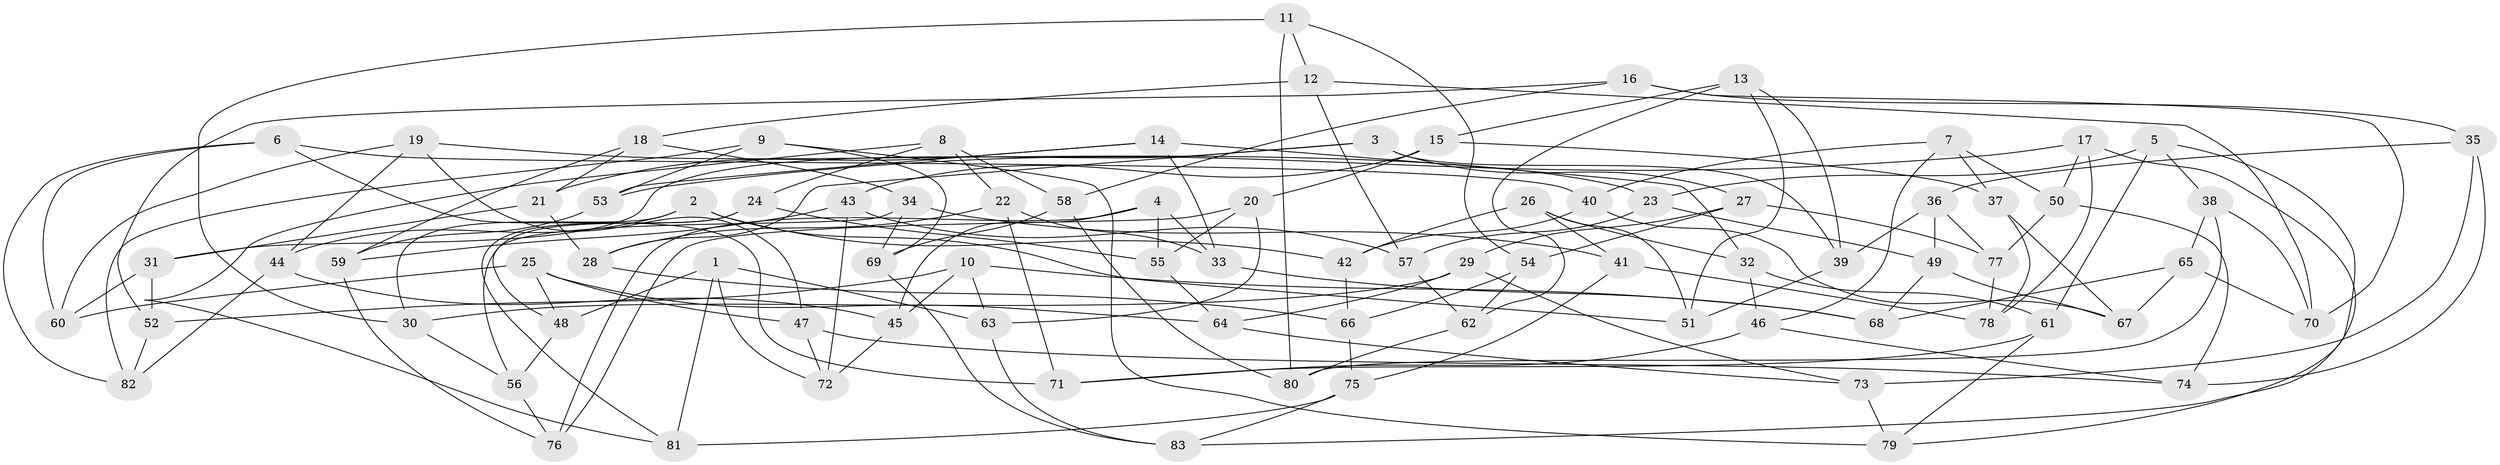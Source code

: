 // Generated by graph-tools (version 1.1) at 2025/50/03/09/25 03:50:50]
// undirected, 83 vertices, 166 edges
graph export_dot {
graph [start="1"]
  node [color=gray90,style=filled];
  1;
  2;
  3;
  4;
  5;
  6;
  7;
  8;
  9;
  10;
  11;
  12;
  13;
  14;
  15;
  16;
  17;
  18;
  19;
  20;
  21;
  22;
  23;
  24;
  25;
  26;
  27;
  28;
  29;
  30;
  31;
  32;
  33;
  34;
  35;
  36;
  37;
  38;
  39;
  40;
  41;
  42;
  43;
  44;
  45;
  46;
  47;
  48;
  49;
  50;
  51;
  52;
  53;
  54;
  55;
  56;
  57;
  58;
  59;
  60;
  61;
  62;
  63;
  64;
  65;
  66;
  67;
  68;
  69;
  70;
  71;
  72;
  73;
  74;
  75;
  76;
  77;
  78;
  79;
  80;
  81;
  82;
  83;
  1 -- 63;
  1 -- 72;
  1 -- 81;
  1 -- 48;
  2 -- 30;
  2 -- 44;
  2 -- 42;
  2 -- 51;
  3 -- 28;
  3 -- 27;
  3 -- 31;
  3 -- 39;
  4 -- 33;
  4 -- 55;
  4 -- 76;
  4 -- 45;
  5 -- 61;
  5 -- 83;
  5 -- 38;
  5 -- 23;
  6 -- 40;
  6 -- 60;
  6 -- 71;
  6 -- 82;
  7 -- 37;
  7 -- 50;
  7 -- 46;
  7 -- 40;
  8 -- 24;
  8 -- 58;
  8 -- 22;
  8 -- 81;
  9 -- 69;
  9 -- 79;
  9 -- 82;
  9 -- 53;
  10 -- 52;
  10 -- 45;
  10 -- 68;
  10 -- 63;
  11 -- 80;
  11 -- 12;
  11 -- 54;
  11 -- 30;
  12 -- 70;
  12 -- 57;
  12 -- 18;
  13 -- 39;
  13 -- 15;
  13 -- 62;
  13 -- 51;
  14 -- 53;
  14 -- 33;
  14 -- 21;
  14 -- 32;
  15 -- 43;
  15 -- 20;
  15 -- 37;
  16 -- 52;
  16 -- 35;
  16 -- 70;
  16 -- 58;
  17 -- 53;
  17 -- 79;
  17 -- 50;
  17 -- 78;
  18 -- 59;
  18 -- 21;
  18 -- 34;
  19 -- 60;
  19 -- 23;
  19 -- 47;
  19 -- 44;
  20 -- 76;
  20 -- 63;
  20 -- 55;
  21 -- 31;
  21 -- 28;
  22 -- 33;
  22 -- 71;
  22 -- 28;
  23 -- 57;
  23 -- 49;
  24 -- 81;
  24 -- 55;
  24 -- 48;
  25 -- 47;
  25 -- 48;
  25 -- 64;
  25 -- 60;
  26 -- 41;
  26 -- 42;
  26 -- 32;
  26 -- 51;
  27 -- 54;
  27 -- 29;
  27 -- 77;
  28 -- 66;
  29 -- 73;
  29 -- 30;
  29 -- 64;
  30 -- 56;
  31 -- 60;
  31 -- 52;
  32 -- 61;
  32 -- 46;
  33 -- 68;
  34 -- 69;
  34 -- 41;
  34 -- 56;
  35 -- 36;
  35 -- 74;
  35 -- 73;
  36 -- 77;
  36 -- 49;
  36 -- 39;
  37 -- 78;
  37 -- 67;
  38 -- 80;
  38 -- 70;
  38 -- 65;
  39 -- 51;
  40 -- 67;
  40 -- 42;
  41 -- 78;
  41 -- 75;
  42 -- 66;
  43 -- 59;
  43 -- 72;
  43 -- 57;
  44 -- 82;
  44 -- 45;
  45 -- 72;
  46 -- 71;
  46 -- 74;
  47 -- 72;
  47 -- 74;
  48 -- 56;
  49 -- 68;
  49 -- 67;
  50 -- 77;
  50 -- 74;
  52 -- 82;
  53 -- 59;
  54 -- 62;
  54 -- 66;
  55 -- 64;
  56 -- 76;
  57 -- 62;
  58 -- 80;
  58 -- 69;
  59 -- 76;
  61 -- 71;
  61 -- 79;
  62 -- 80;
  63 -- 83;
  64 -- 73;
  65 -- 68;
  65 -- 67;
  65 -- 70;
  66 -- 75;
  69 -- 83;
  73 -- 79;
  75 -- 81;
  75 -- 83;
  77 -- 78;
}
